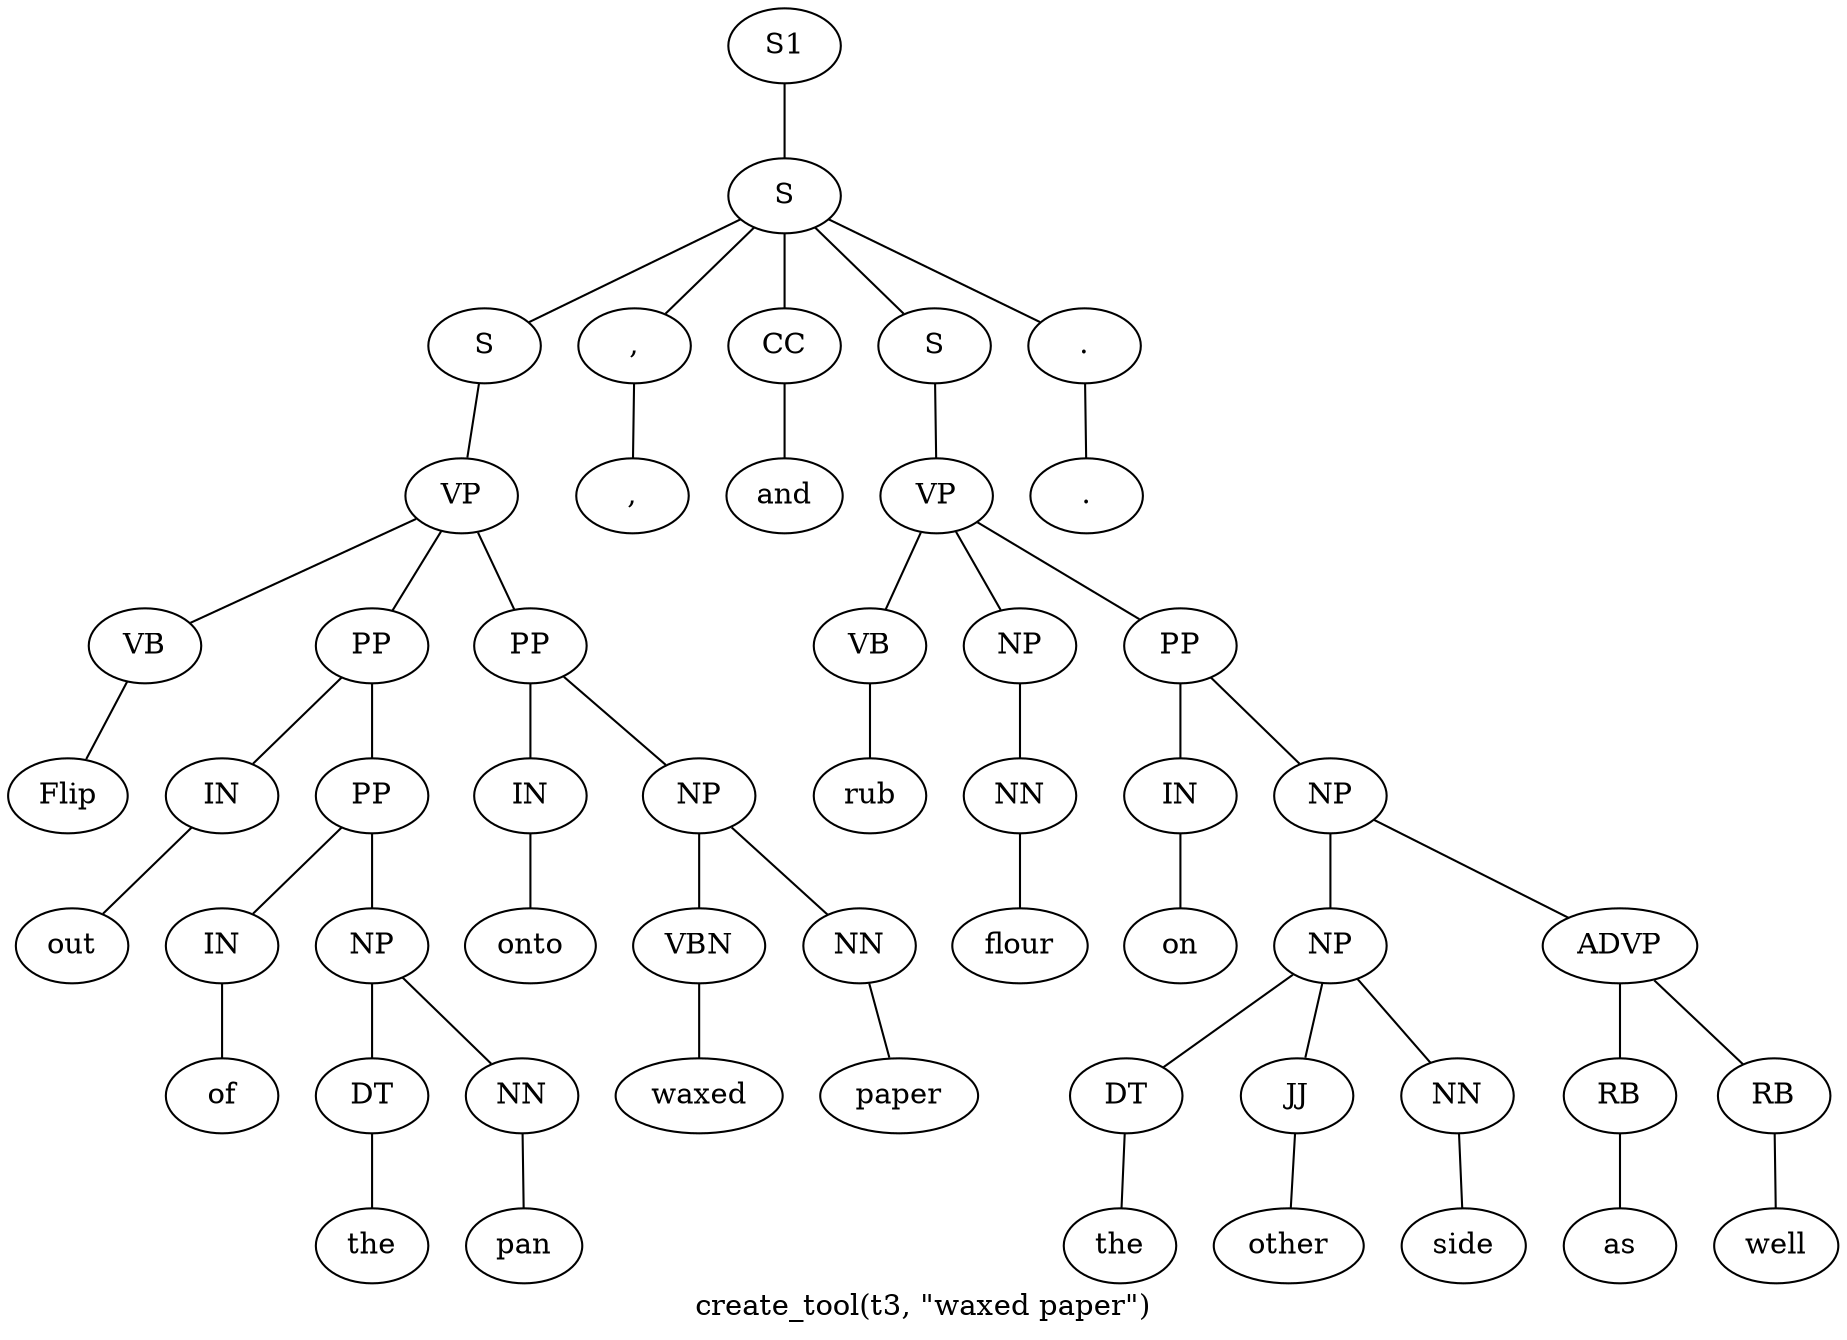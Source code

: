 graph SyntaxGraph {
	label = "create_tool(t3, \"waxed paper\")";
	Node0 [label="S1"];
	Node1 [label="S"];
	Node2 [label="S"];
	Node3 [label="VP"];
	Node4 [label="VB"];
	Node5 [label="Flip"];
	Node6 [label="PP"];
	Node7 [label="IN"];
	Node8 [label="out"];
	Node9 [label="PP"];
	Node10 [label="IN"];
	Node11 [label="of"];
	Node12 [label="NP"];
	Node13 [label="DT"];
	Node14 [label="the"];
	Node15 [label="NN"];
	Node16 [label="pan"];
	Node17 [label="PP"];
	Node18 [label="IN"];
	Node19 [label="onto"];
	Node20 [label="NP"];
	Node21 [label="VBN"];
	Node22 [label="waxed"];
	Node23 [label="NN"];
	Node24 [label="paper"];
	Node25 [label=","];
	Node26 [label=","];
	Node27 [label="CC"];
	Node28 [label="and"];
	Node29 [label="S"];
	Node30 [label="VP"];
	Node31 [label="VB"];
	Node32 [label="rub"];
	Node33 [label="NP"];
	Node34 [label="NN"];
	Node35 [label="flour"];
	Node36 [label="PP"];
	Node37 [label="IN"];
	Node38 [label="on"];
	Node39 [label="NP"];
	Node40 [label="NP"];
	Node41 [label="DT"];
	Node42 [label="the"];
	Node43 [label="JJ"];
	Node44 [label="other"];
	Node45 [label="NN"];
	Node46 [label="side"];
	Node47 [label="ADVP"];
	Node48 [label="RB"];
	Node49 [label="as"];
	Node50 [label="RB"];
	Node51 [label="well"];
	Node52 [label="."];
	Node53 [label="."];

	Node0 -- Node1;
	Node1 -- Node2;
	Node1 -- Node25;
	Node1 -- Node27;
	Node1 -- Node29;
	Node1 -- Node52;
	Node2 -- Node3;
	Node3 -- Node4;
	Node3 -- Node6;
	Node3 -- Node17;
	Node4 -- Node5;
	Node6 -- Node7;
	Node6 -- Node9;
	Node7 -- Node8;
	Node9 -- Node10;
	Node9 -- Node12;
	Node10 -- Node11;
	Node12 -- Node13;
	Node12 -- Node15;
	Node13 -- Node14;
	Node15 -- Node16;
	Node17 -- Node18;
	Node17 -- Node20;
	Node18 -- Node19;
	Node20 -- Node21;
	Node20 -- Node23;
	Node21 -- Node22;
	Node23 -- Node24;
	Node25 -- Node26;
	Node27 -- Node28;
	Node29 -- Node30;
	Node30 -- Node31;
	Node30 -- Node33;
	Node30 -- Node36;
	Node31 -- Node32;
	Node33 -- Node34;
	Node34 -- Node35;
	Node36 -- Node37;
	Node36 -- Node39;
	Node37 -- Node38;
	Node39 -- Node40;
	Node39 -- Node47;
	Node40 -- Node41;
	Node40 -- Node43;
	Node40 -- Node45;
	Node41 -- Node42;
	Node43 -- Node44;
	Node45 -- Node46;
	Node47 -- Node48;
	Node47 -- Node50;
	Node48 -- Node49;
	Node50 -- Node51;
	Node52 -- Node53;
}